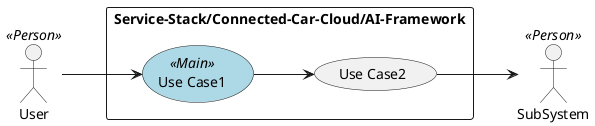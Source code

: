 @startuml

left to right direction

skinparam usecase {
  BackgroudnColor #ffffaa
  BackgroundColor<<Main>> #lightblue
}
actor :User: <<Person>>
actor :SubSystem: <<Person>>


rectangle "Service-Stack/Connected-Car-Cloud/AI-Framework" {
UseCase UC1 <<Main>> as "Use Case1"
UseCase UC2  as "Use Case2"


User --> UC1
UC1 --> UC2
UC2 --> SubSystem
}

@enduml
